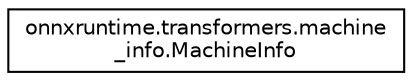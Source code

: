 digraph "Graphical Class Hierarchy"
{
 // LATEX_PDF_SIZE
  edge [fontname="Helvetica",fontsize="10",labelfontname="Helvetica",labelfontsize="10"];
  node [fontname="Helvetica",fontsize="10",shape=record];
  rankdir="LR";
  Node0 [label="onnxruntime.transformers.machine\l_info.MachineInfo",height=0.2,width=0.4,color="black", fillcolor="white", style="filled",URL="$classonnxruntime_1_1transformers_1_1machine__info_1_1MachineInfo.html",tooltip=" "];
}
